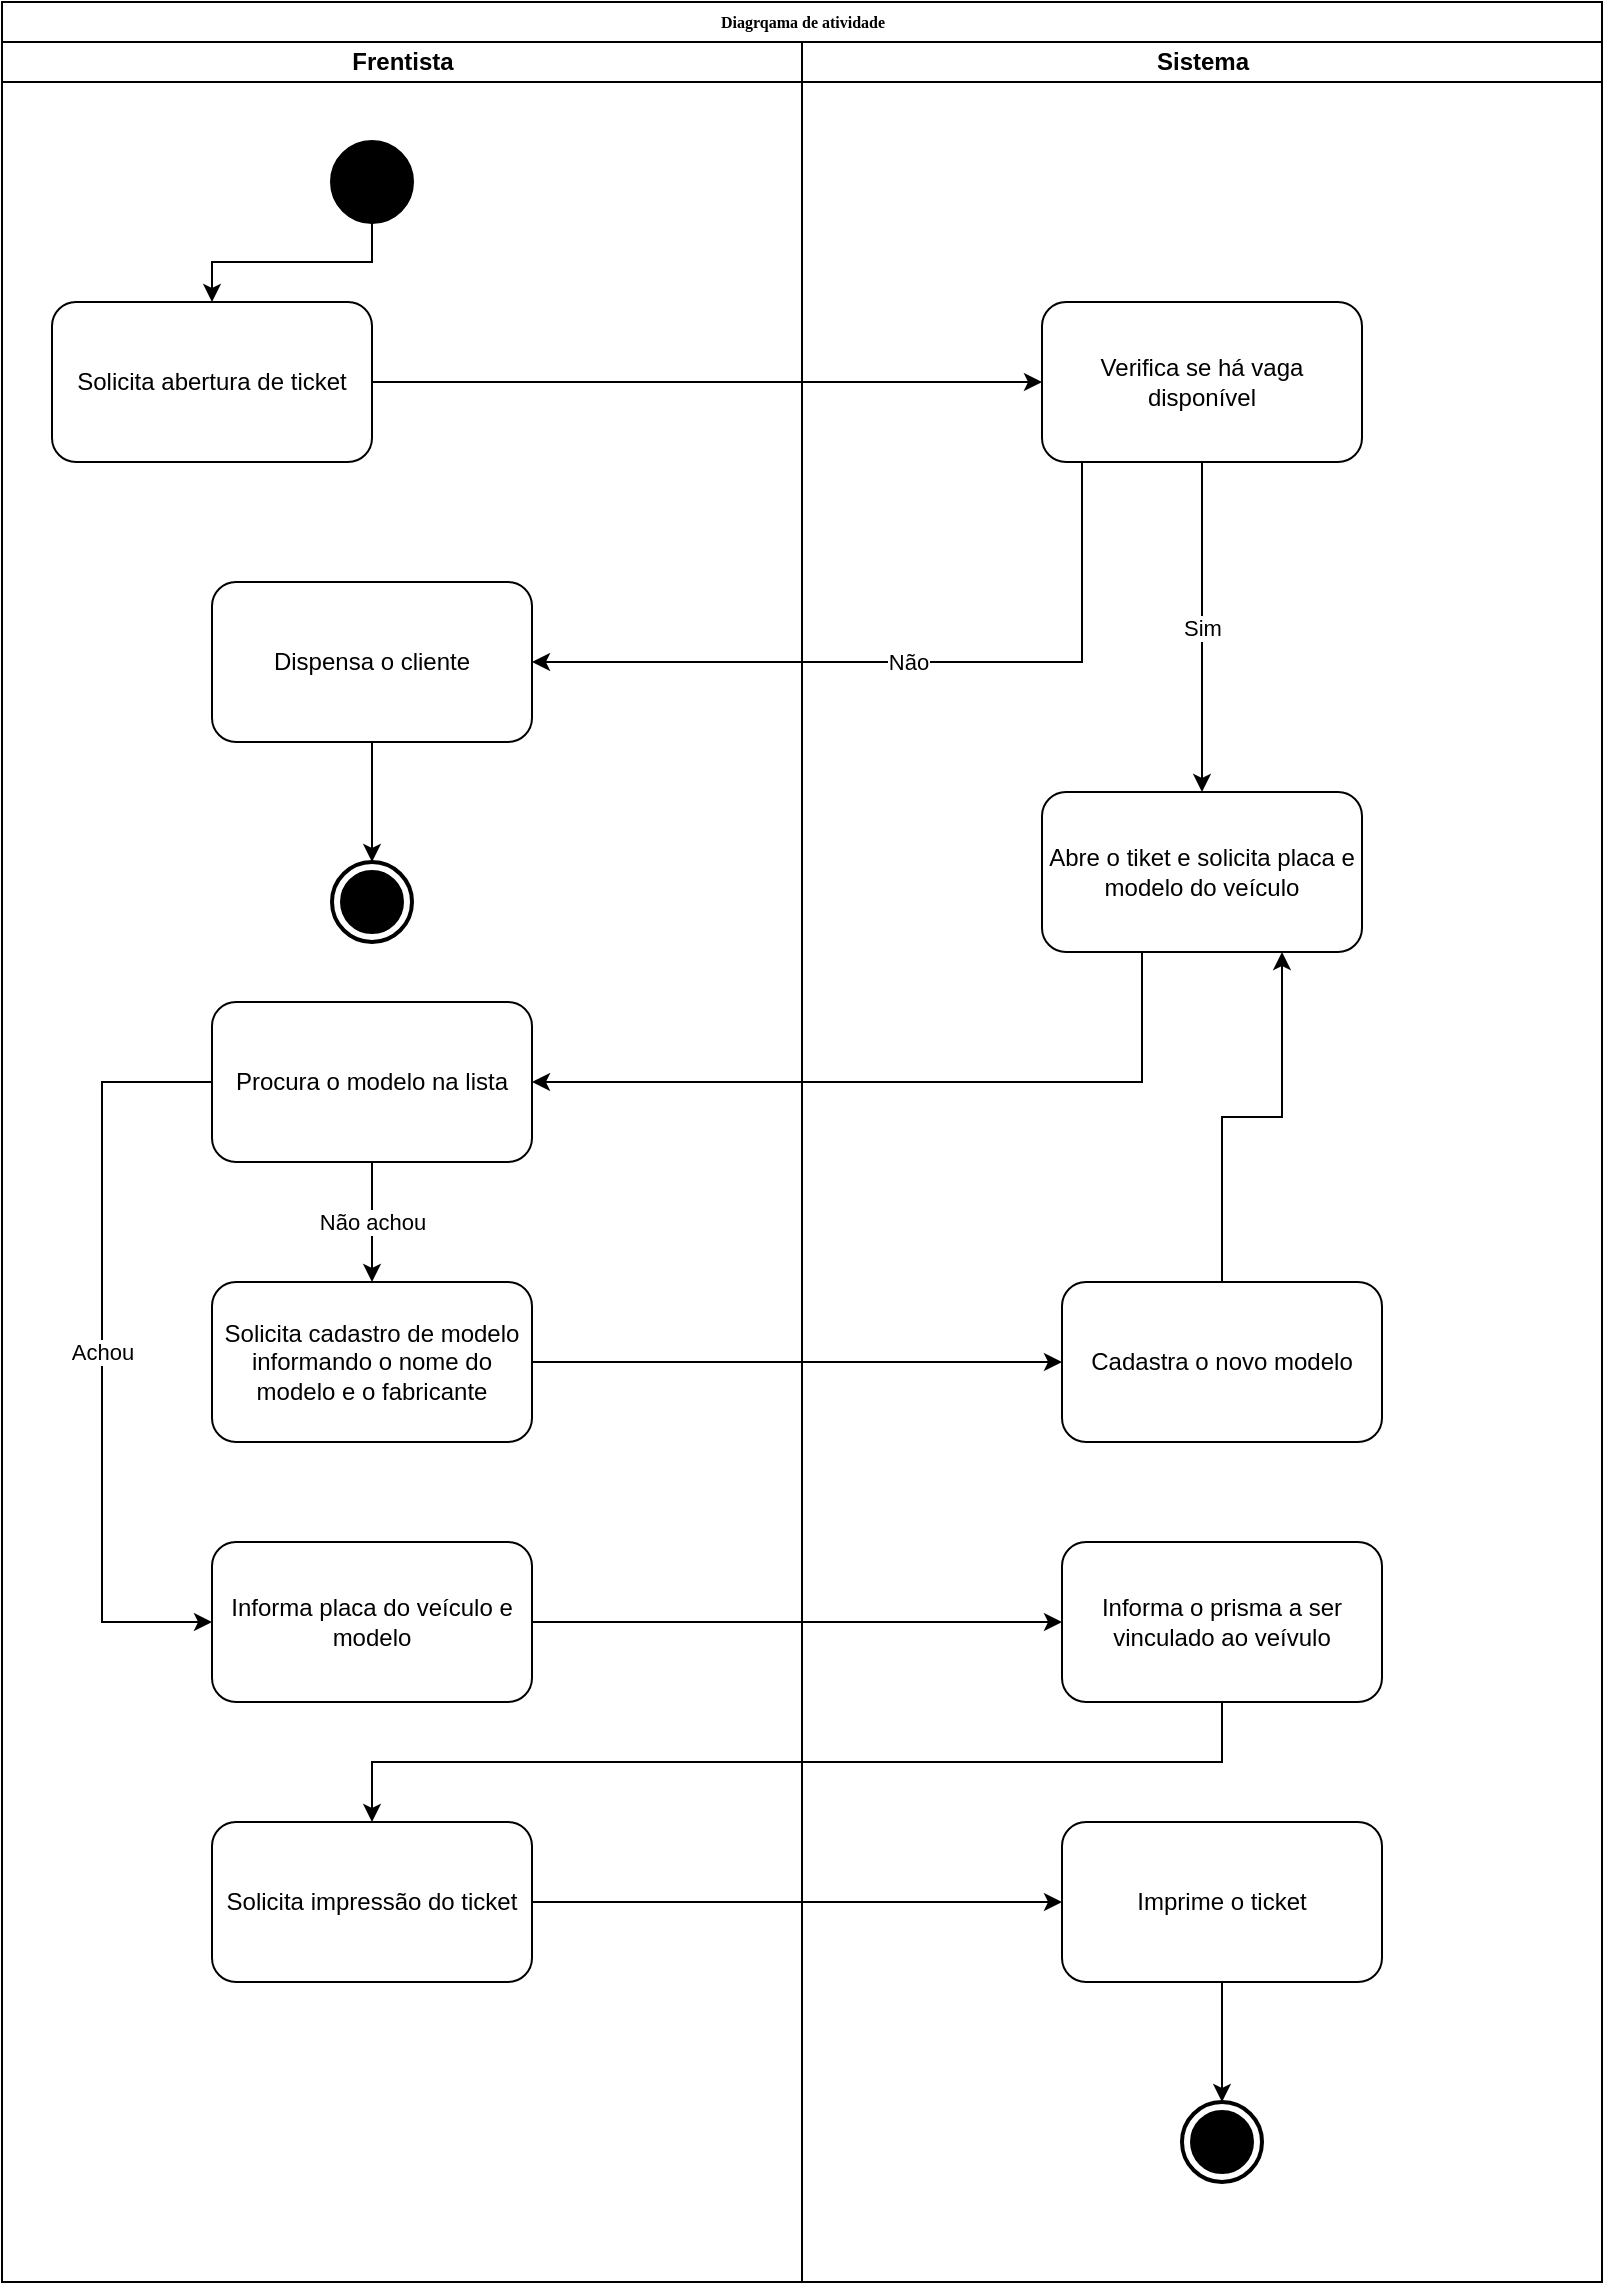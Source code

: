 <mxfile version="13.1.4" type="google"><diagram name="Page-1" id="74e2e168-ea6b-b213-b513-2b3c1d86103e"><mxGraphModel dx="1018" dy="565" grid="1" gridSize="10" guides="1" tooltips="1" connect="1" arrows="1" fold="1" page="1" pageScale="1" pageWidth="1100" pageHeight="850" background="#ffffff" math="0" shadow="0"><root><mxCell id="0"/><mxCell id="1" parent="0"/><mxCell id="c_yF4i7r6T_PQfb3XTF3-12" style="edgeStyle=orthogonalEdgeStyle;rounded=0;orthogonalLoop=1;jettySize=auto;html=1;entryX=0;entryY=0.5;entryDx=0;entryDy=0;" edge="1" parent="1" source="c_yF4i7r6T_PQfb3XTF3-3" target="c_yF4i7r6T_PQfb3XTF3-10"><mxGeometry relative="1" as="geometry"/></mxCell><mxCell id="c_yF4i7r6T_PQfb3XTF3-3" value="Solicita abertura de ticket" style="shape=rect;html=1;rounded=1;whiteSpace=wrap;align=center;" vertex="1" parent="1"><mxGeometry x="175" y="190" width="160" height="80" as="geometry"/></mxCell><mxCell id="c_yF4i7r6T_PQfb3XTF3-2" style="edgeStyle=orthogonalEdgeStyle;rounded=0;orthogonalLoop=1;jettySize=auto;html=1;" edge="1" parent="1" source="c_yF4i7r6T_PQfb3XTF3-1" target="c_yF4i7r6T_PQfb3XTF3-3"><mxGeometry relative="1" as="geometry"><mxPoint x="255" y="230" as="targetPoint"/></mxGeometry></mxCell><mxCell id="77e6c97f196da883-1" value="Diagrqama de atividade" style="swimlane;html=1;childLayout=stackLayout;startSize=20;rounded=0;shadow=0;labelBackgroundColor=none;strokeWidth=1;fontFamily=Verdana;fontSize=8;align=center;" parent="1" vertex="1"><mxGeometry x="150" y="40" width="800" height="1140" as="geometry"/></mxCell><mxCell id="77e6c97f196da883-2" value="Frentista" style="swimlane;html=1;startSize=20;" parent="77e6c97f196da883-1" vertex="1"><mxGeometry y="20" width="400" height="1120" as="geometry"/></mxCell><mxCell id="c_yF4i7r6T_PQfb3XTF3-26" value="Solicita impressão do ticket" style="shape=rect;html=1;rounded=1;whiteSpace=wrap;align=center;" vertex="1" parent="77e6c97f196da883-2"><mxGeometry x="105" y="890" width="160" height="80" as="geometry"/></mxCell><mxCell id="c_yF4i7r6T_PQfb3XTF3-22" value="Informa placa do veículo e modelo" style="shape=rect;html=1;rounded=1;whiteSpace=wrap;align=center;" vertex="1" parent="77e6c97f196da883-2"><mxGeometry x="105" y="750" width="160" height="80" as="geometry"/></mxCell><mxCell id="c_yF4i7r6T_PQfb3XTF3-23" value="Achou" style="edgeStyle=orthogonalEdgeStyle;rounded=0;orthogonalLoop=1;jettySize=auto;html=1;" edge="1" parent="77e6c97f196da883-2" source="c_yF4i7r6T_PQfb3XTF3-6" target="c_yF4i7r6T_PQfb3XTF3-22"><mxGeometry relative="1" as="geometry"><Array as="points"><mxPoint x="50" y="520"/><mxPoint x="50" y="790"/></Array></mxGeometry></mxCell><mxCell id="c_yF4i7r6T_PQfb3XTF3-6" value="Procura o modelo na lista" style="shape=rect;html=1;rounded=1;whiteSpace=wrap;align=center;" vertex="1" parent="77e6c97f196da883-2"><mxGeometry x="105" y="480" width="160" height="80" as="geometry"/></mxCell><mxCell id="c_yF4i7r6T_PQfb3XTF3-1" value="" style="shape=ellipse;html=1;fillColor=#000000;strokeWidth=2;verticalLabelPosition=bottom;verticalAlignment=top;perimeter=ellipsePerimeter;" vertex="1" parent="77e6c97f196da883-2"><mxGeometry x="165" y="50" width="40" height="40" as="geometry"/></mxCell><mxCell id="c_yF4i7r6T_PQfb3XTF3-16" style="edgeStyle=orthogonalEdgeStyle;rounded=0;orthogonalLoop=1;jettySize=auto;html=1;entryX=0.5;entryY=0;entryDx=0;entryDy=0;entryPerimeter=0;" edge="1" parent="77e6c97f196da883-2" source="c_yF4i7r6T_PQfb3XTF3-13" target="c_yF4i7r6T_PQfb3XTF3-15"><mxGeometry relative="1" as="geometry"/></mxCell><mxCell id="c_yF4i7r6T_PQfb3XTF3-13" value="Dispensa o cliente" style="shape=rect;html=1;rounded=1;whiteSpace=wrap;align=center;" vertex="1" parent="77e6c97f196da883-2"><mxGeometry x="105" y="270" width="160" height="80" as="geometry"/></mxCell><mxCell id="c_yF4i7r6T_PQfb3XTF3-15" value="" style="html=1;shape=mxgraph.sysml.actFinal;strokeWidth=2;verticalLabelPosition=bottom;verticalAlignment=top;" vertex="1" parent="77e6c97f196da883-2"><mxGeometry x="165" y="410" width="40" height="40" as="geometry"/></mxCell><mxCell id="c_yF4i7r6T_PQfb3XTF3-19" value="Não achou" style="edgeStyle=orthogonalEdgeStyle;rounded=0;orthogonalLoop=1;jettySize=auto;html=1;entryX=0.5;entryY=0;entryDx=0;entryDy=0;" edge="1" parent="77e6c97f196da883-2" source="c_yF4i7r6T_PQfb3XTF3-6" target="c_yF4i7r6T_PQfb3XTF3-18"><mxGeometry relative="1" as="geometry"/></mxCell><mxCell id="c_yF4i7r6T_PQfb3XTF3-18" value="Solicita cadastro de modelo informando o nome do modelo e o fabricante" style="shape=rect;html=1;rounded=1;whiteSpace=wrap;align=center;" vertex="1" parent="77e6c97f196da883-2"><mxGeometry x="105" y="620" width="160" height="80" as="geometry"/></mxCell><mxCell id="77e6c97f196da883-3" value="Sistema" style="swimlane;html=1;startSize=20;" parent="77e6c97f196da883-1" vertex="1"><mxGeometry x="400" y="20" width="400" height="1120" as="geometry"/></mxCell><mxCell id="c_yF4i7r6T_PQfb3XTF3-11" value="Sim" style="edgeStyle=orthogonalEdgeStyle;rounded=0;orthogonalLoop=1;jettySize=auto;html=1;entryX=0.5;entryY=0;entryDx=0;entryDy=0;" edge="1" parent="77e6c97f196da883-3" source="c_yF4i7r6T_PQfb3XTF3-10" target="c_yF4i7r6T_PQfb3XTF3-4"><mxGeometry relative="1" as="geometry"><Array as="points"><mxPoint x="200" y="240"/><mxPoint x="200" y="240"/></Array></mxGeometry></mxCell><mxCell id="c_yF4i7r6T_PQfb3XTF3-10" value="Verifica se há vaga disponível" style="shape=rect;html=1;rounded=1;whiteSpace=wrap;align=center;" vertex="1" parent="77e6c97f196da883-3"><mxGeometry x="120" y="130" width="160" height="80" as="geometry"/></mxCell><mxCell id="c_yF4i7r6T_PQfb3XTF3-9" value="Informa o prisma a ser vinculado ao veívulo" style="shape=rect;html=1;rounded=1;whiteSpace=wrap;align=center;" vertex="1" parent="77e6c97f196da883-3"><mxGeometry x="130" y="750" width="160" height="80" as="geometry"/></mxCell><mxCell id="c_yF4i7r6T_PQfb3XTF3-25" style="edgeStyle=orthogonalEdgeStyle;rounded=0;orthogonalLoop=1;jettySize=auto;html=1;entryX=0.75;entryY=1;entryDx=0;entryDy=0;" edge="1" parent="77e6c97f196da883-3" source="c_yF4i7r6T_PQfb3XTF3-20" target="c_yF4i7r6T_PQfb3XTF3-4"><mxGeometry relative="1" as="geometry"/></mxCell><mxCell id="c_yF4i7r6T_PQfb3XTF3-20" value="Cadastra o novo modelo" style="shape=rect;html=1;rounded=1;whiteSpace=wrap;align=center;" vertex="1" parent="77e6c97f196da883-3"><mxGeometry x="130" y="620" width="160" height="80" as="geometry"/></mxCell><mxCell id="c_yF4i7r6T_PQfb3XTF3-4" value="Abre o tiket e solicita placa e modelo do veículo" style="shape=rect;html=1;rounded=1;whiteSpace=wrap;align=center;" vertex="1" parent="77e6c97f196da883-3"><mxGeometry x="120" y="375" width="160" height="80" as="geometry"/></mxCell><mxCell id="c_yF4i7r6T_PQfb3XTF3-31" style="edgeStyle=orthogonalEdgeStyle;rounded=0;orthogonalLoop=1;jettySize=auto;html=1;entryX=0.5;entryY=0;entryDx=0;entryDy=0;entryPerimeter=0;" edge="1" parent="77e6c97f196da883-3" source="c_yF4i7r6T_PQfb3XTF3-28" target="c_yF4i7r6T_PQfb3XTF3-30"><mxGeometry relative="1" as="geometry"/></mxCell><mxCell id="c_yF4i7r6T_PQfb3XTF3-28" value="Imprime o ticket" style="shape=rect;html=1;rounded=1;whiteSpace=wrap;align=center;" vertex="1" parent="77e6c97f196da883-3"><mxGeometry x="130" y="890" width="160" height="80" as="geometry"/></mxCell><mxCell id="c_yF4i7r6T_PQfb3XTF3-30" value="" style="html=1;shape=mxgraph.sysml.actFinal;strokeWidth=2;verticalLabelPosition=bottom;verticalAlignment=top;" vertex="1" parent="77e6c97f196da883-3"><mxGeometry x="190" y="1030" width="40" height="40" as="geometry"/></mxCell><mxCell id="c_yF4i7r6T_PQfb3XTF3-8" style="edgeStyle=orthogonalEdgeStyle;rounded=0;orthogonalLoop=1;jettySize=auto;html=1;entryX=1;entryY=0.5;entryDx=0;entryDy=0;exitX=0.5;exitY=1;exitDx=0;exitDy=0;" edge="1" parent="77e6c97f196da883-1" source="c_yF4i7r6T_PQfb3XTF3-4" target="c_yF4i7r6T_PQfb3XTF3-6"><mxGeometry relative="1" as="geometry"><Array as="points"><mxPoint x="570" y="540"/></Array></mxGeometry></mxCell><mxCell id="c_yF4i7r6T_PQfb3XTF3-14" value="Não" style="edgeStyle=orthogonalEdgeStyle;rounded=0;orthogonalLoop=1;jettySize=auto;html=1;entryX=1;entryY=0.5;entryDx=0;entryDy=0;" edge="1" parent="77e6c97f196da883-1" source="c_yF4i7r6T_PQfb3XTF3-10" target="c_yF4i7r6T_PQfb3XTF3-13"><mxGeometry relative="1" as="geometry"><Array as="points"><mxPoint x="540" y="330"/></Array></mxGeometry></mxCell><mxCell id="c_yF4i7r6T_PQfb3XTF3-21" style="edgeStyle=orthogonalEdgeStyle;rounded=0;orthogonalLoop=1;jettySize=auto;html=1;" edge="1" parent="77e6c97f196da883-1" source="c_yF4i7r6T_PQfb3XTF3-18" target="c_yF4i7r6T_PQfb3XTF3-20"><mxGeometry relative="1" as="geometry"/></mxCell><mxCell id="c_yF4i7r6T_PQfb3XTF3-24" style="edgeStyle=orthogonalEdgeStyle;rounded=0;orthogonalLoop=1;jettySize=auto;html=1;" edge="1" parent="77e6c97f196da883-1" source="c_yF4i7r6T_PQfb3XTF3-22" target="c_yF4i7r6T_PQfb3XTF3-9"><mxGeometry relative="1" as="geometry"/></mxCell><mxCell id="c_yF4i7r6T_PQfb3XTF3-27" style="edgeStyle=orthogonalEdgeStyle;rounded=0;orthogonalLoop=1;jettySize=auto;html=1;entryX=0.5;entryY=0;entryDx=0;entryDy=0;" edge="1" parent="77e6c97f196da883-1" source="c_yF4i7r6T_PQfb3XTF3-9" target="c_yF4i7r6T_PQfb3XTF3-26"><mxGeometry relative="1" as="geometry"><Array as="points"><mxPoint x="610" y="880"/><mxPoint x="185" y="880"/></Array></mxGeometry></mxCell><mxCell id="c_yF4i7r6T_PQfb3XTF3-29" style="edgeStyle=orthogonalEdgeStyle;rounded=0;orthogonalLoop=1;jettySize=auto;html=1;" edge="1" parent="77e6c97f196da883-1" source="c_yF4i7r6T_PQfb3XTF3-26" target="c_yF4i7r6T_PQfb3XTF3-28"><mxGeometry relative="1" as="geometry"/></mxCell></root></mxGraphModel></diagram></mxfile>